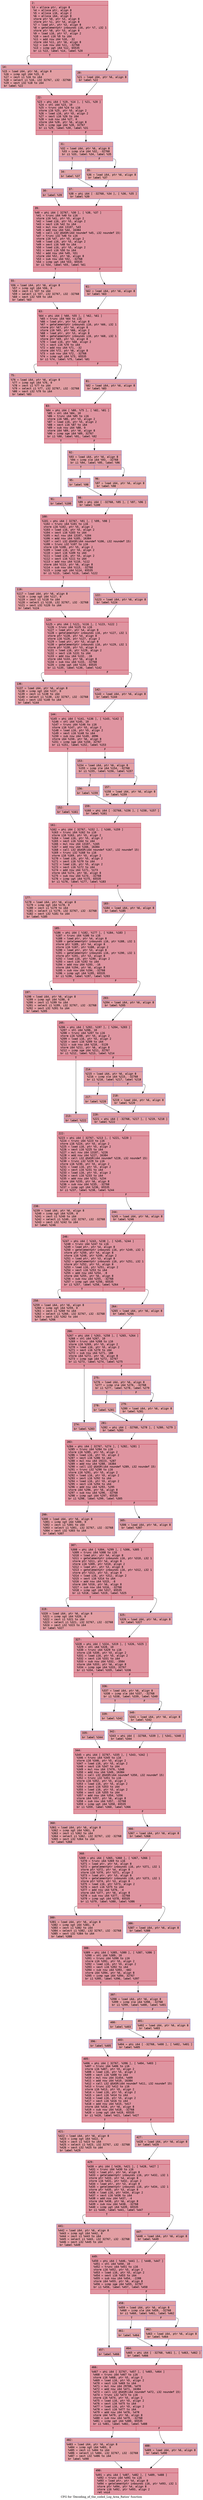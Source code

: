 digraph "CFG for 'Decoding_of_the_coded_Log_Area_Ratios' function" {
	label="CFG for 'Decoding_of_the_coded_Log_Area_Ratios' function";

	Node0x60000398c1e0 [shape=record,color="#b70d28ff", style=filled, fillcolor="#b70d2870" fontname="Courier",label="{2:\l|  %3 = alloca ptr, align 8\l  %4 = alloca ptr, align 8\l  %5 = alloca i16, align 2\l  %6 = alloca i64, align 8\l  store ptr %0, ptr %3, align 8\l  store ptr %1, ptr %4, align 8\l  %7 = load ptr, ptr %3, align 8\l  %8 = getelementptr inbounds i16, ptr %7, i32 1\l  store ptr %8, ptr %3, align 8\l  %9 = load i16, ptr %7, align 2\l  %10 = sext i16 %9 to i64\l  %11 = add nsw i64 %10, -32\l  store i64 %11, ptr %6, align 8\l  %12 = sub nsw i64 %11, -32768\l  %13 = icmp ugt i64 %12, 65535\l  br i1 %13, label %14, label %20\l|{<s0>T|<s1>F}}"];
	Node0x60000398c1e0:s0 -> Node0x60000398c230[tooltip="2 -> 14\nProbability 50.00%" ];
	Node0x60000398c1e0:s1 -> Node0x60000398c280[tooltip="2 -> 20\nProbability 50.00%" ];
	Node0x60000398c230 [shape=record,color="#3d50c3ff", style=filled, fillcolor="#be242e70" fontname="Courier",label="{14:\l|  %15 = load i64, ptr %6, align 8\l  %16 = icmp sgt i64 %15, 0\l  %17 = zext i1 %16 to i64\l  %18 = select i1 %16, i32 32767, i32 -32768\l  %19 = sext i32 %18 to i64\l  br label %22\l}"];
	Node0x60000398c230 -> Node0x60000398c2d0[tooltip="14 -> 22\nProbability 100.00%" ];
	Node0x60000398c280 [shape=record,color="#3d50c3ff", style=filled, fillcolor="#be242e70" fontname="Courier",label="{20:\l|  %21 = load i64, ptr %6, align 8\l  br label %22\l}"];
	Node0x60000398c280 -> Node0x60000398c2d0[tooltip="20 -> 22\nProbability 100.00%" ];
	Node0x60000398c2d0 [shape=record,color="#b70d28ff", style=filled, fillcolor="#b70d2870" fontname="Courier",label="{22:\l|  %23 = phi i64 [ %19, %14 ], [ %21, %20 ]\l  %24 = shl i64 %23, 10\l  %25 = trunc i64 %24 to i16\l  store i16 %25, ptr %5, align 2\l  %26 = load i16, ptr %5, align 2\l  %27 = sext i16 %26 to i64\l  %28 = sub nsw i64 %27, 0\l  store i64 %28, ptr %6, align 8\l  %29 = icmp sge i64 %28, 32767\l  br i1 %29, label %30, label %31\l|{<s0>T|<s1>F}}"];
	Node0x60000398c2d0:s0 -> Node0x60000398c320[tooltip="22 -> 30\nProbability 50.00%" ];
	Node0x60000398c2d0:s1 -> Node0x60000398c370[tooltip="22 -> 31\nProbability 50.00%" ];
	Node0x60000398c320 [shape=record,color="#3d50c3ff", style=filled, fillcolor="#be242e70" fontname="Courier",label="{30:\l|  br label %39\l}"];
	Node0x60000398c320 -> Node0x60000398c4b0[tooltip="30 -> 39\nProbability 100.00%" ];
	Node0x60000398c370 [shape=record,color="#3d50c3ff", style=filled, fillcolor="#be242e70" fontname="Courier",label="{31:\l|  %32 = load i64, ptr %6, align 8\l  %33 = icmp sle i64 %32, -32768\l  br i1 %33, label %34, label %35\l|{<s0>T|<s1>F}}"];
	Node0x60000398c370:s0 -> Node0x60000398c3c0[tooltip="31 -> 34\nProbability 50.00%" ];
	Node0x60000398c370:s1 -> Node0x60000398c410[tooltip="31 -> 35\nProbability 50.00%" ];
	Node0x60000398c3c0 [shape=record,color="#3d50c3ff", style=filled, fillcolor="#c5333470" fontname="Courier",label="{34:\l|  br label %37\l}"];
	Node0x60000398c3c0 -> Node0x60000398c460[tooltip="34 -> 37\nProbability 100.00%" ];
	Node0x60000398c410 [shape=record,color="#3d50c3ff", style=filled, fillcolor="#c5333470" fontname="Courier",label="{35:\l|  %36 = load i64, ptr %6, align 8\l  br label %37\l}"];
	Node0x60000398c410 -> Node0x60000398c460[tooltip="35 -> 37\nProbability 100.00%" ];
	Node0x60000398c460 [shape=record,color="#3d50c3ff", style=filled, fillcolor="#be242e70" fontname="Courier",label="{37:\l|  %38 = phi i64 [ -32768, %34 ], [ %36, %35 ]\l  br label %39\l}"];
	Node0x60000398c460 -> Node0x60000398c4b0[tooltip="37 -> 39\nProbability 100.00%" ];
	Node0x60000398c4b0 [shape=record,color="#b70d28ff", style=filled, fillcolor="#b70d2870" fontname="Courier",label="{39:\l|  %40 = phi i64 [ 32767, %30 ], [ %38, %37 ]\l  %41 = trunc i64 %40 to i16\l  store i16 %41, ptr %5, align 2\l  %42 = load i16, ptr %5, align 2\l  %43 = sext i16 %42 to i64\l  %44 = mul nsw i64 13107, %43\l  %45 = add nsw i64 %44, 16384\l  %46 = call i32 @SASR(i64 noundef %45, i32 noundef 15)\l  %47 = trunc i32 %46 to i16\l  store i16 %47, ptr %5, align 2\l  %48 = load i16, ptr %5, align 2\l  %49 = sext i16 %48 to i64\l  %50 = load i16, ptr %5, align 2\l  %51 = sext i16 %50 to i64\l  %52 = add nsw i64 %49, %51\l  store i64 %52, ptr %6, align 8\l  %53 = sub nsw i64 %52, -32768\l  %54 = icmp ugt i64 %53, 65535\l  br i1 %54, label %55, label %61\l|{<s0>T|<s1>F}}"];
	Node0x60000398c4b0:s0 -> Node0x60000398c500[tooltip="39 -> 55\nProbability 50.00%" ];
	Node0x60000398c4b0:s1 -> Node0x60000398c550[tooltip="39 -> 61\nProbability 50.00%" ];
	Node0x60000398c500 [shape=record,color="#3d50c3ff", style=filled, fillcolor="#be242e70" fontname="Courier",label="{55:\l|  %56 = load i64, ptr %6, align 8\l  %57 = icmp sgt i64 %56, 0\l  %58 = zext i1 %57 to i64\l  %59 = select i1 %57, i32 32767, i32 -32768\l  %60 = sext i32 %59 to i64\l  br label %63\l}"];
	Node0x60000398c500 -> Node0x60000398c5a0[tooltip="55 -> 63\nProbability 100.00%" ];
	Node0x60000398c550 [shape=record,color="#3d50c3ff", style=filled, fillcolor="#be242e70" fontname="Courier",label="{61:\l|  %62 = load i64, ptr %6, align 8\l  br label %63\l}"];
	Node0x60000398c550 -> Node0x60000398c5a0[tooltip="61 -> 63\nProbability 100.00%" ];
	Node0x60000398c5a0 [shape=record,color="#b70d28ff", style=filled, fillcolor="#b70d2870" fontname="Courier",label="{63:\l|  %64 = phi i64 [ %60, %55 ], [ %62, %61 ]\l  %65 = trunc i64 %64 to i16\l  %66 = load ptr, ptr %4, align 8\l  %67 = getelementptr inbounds i16, ptr %66, i32 1\l  store ptr %67, ptr %4, align 8\l  store i16 %65, ptr %66, align 2\l  %68 = load ptr, ptr %3, align 8\l  %69 = getelementptr inbounds i16, ptr %68, i32 1\l  store ptr %69, ptr %3, align 8\l  %70 = load i16, ptr %68, align 2\l  %71 = sext i16 %70 to i64\l  %72 = add nsw i64 %71, -32\l  store i64 %72, ptr %6, align 8\l  %73 = sub nsw i64 %72, -32768\l  %74 = icmp ugt i64 %73, 65535\l  br i1 %74, label %75, label %81\l|{<s0>T|<s1>F}}"];
	Node0x60000398c5a0:s0 -> Node0x60000398c5f0[tooltip="63 -> 75\nProbability 50.00%" ];
	Node0x60000398c5a0:s1 -> Node0x60000398c640[tooltip="63 -> 81\nProbability 50.00%" ];
	Node0x60000398c5f0 [shape=record,color="#3d50c3ff", style=filled, fillcolor="#be242e70" fontname="Courier",label="{75:\l|  %76 = load i64, ptr %6, align 8\l  %77 = icmp sgt i64 %76, 0\l  %78 = zext i1 %77 to i64\l  %79 = select i1 %77, i32 32767, i32 -32768\l  %80 = sext i32 %79 to i64\l  br label %83\l}"];
	Node0x60000398c5f0 -> Node0x60000398c690[tooltip="75 -> 83\nProbability 100.00%" ];
	Node0x60000398c640 [shape=record,color="#3d50c3ff", style=filled, fillcolor="#be242e70" fontname="Courier",label="{81:\l|  %82 = load i64, ptr %6, align 8\l  br label %83\l}"];
	Node0x60000398c640 -> Node0x60000398c690[tooltip="81 -> 83\nProbability 100.00%" ];
	Node0x60000398c690 [shape=record,color="#b70d28ff", style=filled, fillcolor="#b70d2870" fontname="Courier",label="{83:\l|  %84 = phi i64 [ %80, %75 ], [ %82, %81 ]\l  %85 = shl i64 %84, 10\l  %86 = trunc i64 %85 to i16\l  store i16 %86, ptr %5, align 2\l  %87 = load i16, ptr %5, align 2\l  %88 = sext i16 %87 to i64\l  %89 = sub nsw i64 %88, 0\l  store i64 %89, ptr %6, align 8\l  %90 = icmp sge i64 %89, 32767\l  br i1 %90, label %91, label %92\l|{<s0>T|<s1>F}}"];
	Node0x60000398c690:s0 -> Node0x60000398c6e0[tooltip="83 -> 91\nProbability 50.00%" ];
	Node0x60000398c690:s1 -> Node0x60000398c730[tooltip="83 -> 92\nProbability 50.00%" ];
	Node0x60000398c6e0 [shape=record,color="#3d50c3ff", style=filled, fillcolor="#be242e70" fontname="Courier",label="{91:\l|  br label %100\l}"];
	Node0x60000398c6e0 -> Node0x60000398c870[tooltip="91 -> 100\nProbability 100.00%" ];
	Node0x60000398c730 [shape=record,color="#3d50c3ff", style=filled, fillcolor="#be242e70" fontname="Courier",label="{92:\l|  %93 = load i64, ptr %6, align 8\l  %94 = icmp sle i64 %93, -32768\l  br i1 %94, label %95, label %96\l|{<s0>T|<s1>F}}"];
	Node0x60000398c730:s0 -> Node0x60000398c780[tooltip="92 -> 95\nProbability 50.00%" ];
	Node0x60000398c730:s1 -> Node0x60000398c7d0[tooltip="92 -> 96\nProbability 50.00%" ];
	Node0x60000398c780 [shape=record,color="#3d50c3ff", style=filled, fillcolor="#c5333470" fontname="Courier",label="{95:\l|  br label %98\l}"];
	Node0x60000398c780 -> Node0x60000398c820[tooltip="95 -> 98\nProbability 100.00%" ];
	Node0x60000398c7d0 [shape=record,color="#3d50c3ff", style=filled, fillcolor="#c5333470" fontname="Courier",label="{96:\l|  %97 = load i64, ptr %6, align 8\l  br label %98\l}"];
	Node0x60000398c7d0 -> Node0x60000398c820[tooltip="96 -> 98\nProbability 100.00%" ];
	Node0x60000398c820 [shape=record,color="#3d50c3ff", style=filled, fillcolor="#be242e70" fontname="Courier",label="{98:\l|  %99 = phi i64 [ -32768, %95 ], [ %97, %96 ]\l  br label %100\l}"];
	Node0x60000398c820 -> Node0x60000398c870[tooltip="98 -> 100\nProbability 100.00%" ];
	Node0x60000398c870 [shape=record,color="#b70d28ff", style=filled, fillcolor="#b70d2870" fontname="Courier",label="{100:\l|  %101 = phi i64 [ 32767, %91 ], [ %99, %98 ]\l  %102 = trunc i64 %101 to i16\l  store i16 %102, ptr %5, align 2\l  %103 = load i16, ptr %5, align 2\l  %104 = sext i16 %103 to i64\l  %105 = mul nsw i64 13107, %104\l  %106 = add nsw i64 %105, 16384\l  %107 = call i32 @SASR(i64 noundef %106, i32 noundef 15)\l  %108 = trunc i32 %107 to i16\l  store i16 %108, ptr %5, align 2\l  %109 = load i16, ptr %5, align 2\l  %110 = sext i16 %109 to i64\l  %111 = load i16, ptr %5, align 2\l  %112 = sext i16 %111 to i64\l  %113 = add nsw i64 %110, %112\l  store i64 %113, ptr %6, align 8\l  %114 = sub nsw i64 %113, -32768\l  %115 = icmp ugt i64 %114, 65535\l  br i1 %115, label %116, label %122\l|{<s0>T|<s1>F}}"];
	Node0x60000398c870:s0 -> Node0x60000398c8c0[tooltip="100 -> 116\nProbability 50.00%" ];
	Node0x60000398c870:s1 -> Node0x60000398c910[tooltip="100 -> 122\nProbability 50.00%" ];
	Node0x60000398c8c0 [shape=record,color="#3d50c3ff", style=filled, fillcolor="#be242e70" fontname="Courier",label="{116:\l|  %117 = load i64, ptr %6, align 8\l  %118 = icmp sgt i64 %117, 0\l  %119 = zext i1 %118 to i64\l  %120 = select i1 %118, i32 32767, i32 -32768\l  %121 = sext i32 %120 to i64\l  br label %124\l}"];
	Node0x60000398c8c0 -> Node0x60000398c960[tooltip="116 -> 124\nProbability 100.00%" ];
	Node0x60000398c910 [shape=record,color="#3d50c3ff", style=filled, fillcolor="#be242e70" fontname="Courier",label="{122:\l|  %123 = load i64, ptr %6, align 8\l  br label %124\l}"];
	Node0x60000398c910 -> Node0x60000398c960[tooltip="122 -> 124\nProbability 100.00%" ];
	Node0x60000398c960 [shape=record,color="#b70d28ff", style=filled, fillcolor="#b70d2870" fontname="Courier",label="{124:\l|  %125 = phi i64 [ %121, %116 ], [ %123, %122 ]\l  %126 = trunc i64 %125 to i16\l  %127 = load ptr, ptr %4, align 8\l  %128 = getelementptr inbounds i16, ptr %127, i32 1\l  store ptr %128, ptr %4, align 8\l  store i16 %126, ptr %127, align 2\l  %129 = load ptr, ptr %3, align 8\l  %130 = getelementptr inbounds i16, ptr %129, i32 1\l  store ptr %130, ptr %3, align 8\l  %131 = load i16, ptr %129, align 2\l  %132 = sext i16 %131 to i64\l  %133 = add nsw i64 %132, -16\l  store i64 %133, ptr %6, align 8\l  %134 = sub nsw i64 %133, -32768\l  %135 = icmp ugt i64 %134, 65535\l  br i1 %135, label %136, label %142\l|{<s0>T|<s1>F}}"];
	Node0x60000398c960:s0 -> Node0x60000398c9b0[tooltip="124 -> 136\nProbability 50.00%" ];
	Node0x60000398c960:s1 -> Node0x60000398ca00[tooltip="124 -> 142\nProbability 50.00%" ];
	Node0x60000398c9b0 [shape=record,color="#3d50c3ff", style=filled, fillcolor="#be242e70" fontname="Courier",label="{136:\l|  %137 = load i64, ptr %6, align 8\l  %138 = icmp sgt i64 %137, 0\l  %139 = zext i1 %138 to i64\l  %140 = select i1 %138, i32 32767, i32 -32768\l  %141 = sext i32 %140 to i64\l  br label %144\l}"];
	Node0x60000398c9b0 -> Node0x60000398ca50[tooltip="136 -> 144\nProbability 100.00%" ];
	Node0x60000398ca00 [shape=record,color="#3d50c3ff", style=filled, fillcolor="#be242e70" fontname="Courier",label="{142:\l|  %143 = load i64, ptr %6, align 8\l  br label %144\l}"];
	Node0x60000398ca00 -> Node0x60000398ca50[tooltip="142 -> 144\nProbability 100.00%" ];
	Node0x60000398ca50 [shape=record,color="#b70d28ff", style=filled, fillcolor="#b70d2870" fontname="Courier",label="{144:\l|  %145 = phi i64 [ %141, %136 ], [ %143, %142 ]\l  %146 = shl i64 %145, 10\l  %147 = trunc i64 %146 to i16\l  store i16 %147, ptr %5, align 2\l  %148 = load i16, ptr %5, align 2\l  %149 = sext i16 %148 to i64\l  %150 = sub nsw i64 %149, 4096\l  store i64 %150, ptr %6, align 8\l  %151 = icmp sge i64 %150, 32767\l  br i1 %151, label %152, label %153\l|{<s0>T|<s1>F}}"];
	Node0x60000398ca50:s0 -> Node0x60000398caa0[tooltip="144 -> 152\nProbability 50.00%" ];
	Node0x60000398ca50:s1 -> Node0x60000398caf0[tooltip="144 -> 153\nProbability 50.00%" ];
	Node0x60000398caa0 [shape=record,color="#3d50c3ff", style=filled, fillcolor="#be242e70" fontname="Courier",label="{152:\l|  br label %161\l}"];
	Node0x60000398caa0 -> Node0x60000398cc30[tooltip="152 -> 161\nProbability 100.00%" ];
	Node0x60000398caf0 [shape=record,color="#3d50c3ff", style=filled, fillcolor="#be242e70" fontname="Courier",label="{153:\l|  %154 = load i64, ptr %6, align 8\l  %155 = icmp sle i64 %154, -32768\l  br i1 %155, label %156, label %157\l|{<s0>T|<s1>F}}"];
	Node0x60000398caf0:s0 -> Node0x60000398cb40[tooltip="153 -> 156\nProbability 50.00%" ];
	Node0x60000398caf0:s1 -> Node0x60000398cb90[tooltip="153 -> 157\nProbability 50.00%" ];
	Node0x60000398cb40 [shape=record,color="#3d50c3ff", style=filled, fillcolor="#c5333470" fontname="Courier",label="{156:\l|  br label %159\l}"];
	Node0x60000398cb40 -> Node0x60000398cbe0[tooltip="156 -> 159\nProbability 100.00%" ];
	Node0x60000398cb90 [shape=record,color="#3d50c3ff", style=filled, fillcolor="#c5333470" fontname="Courier",label="{157:\l|  %158 = load i64, ptr %6, align 8\l  br label %159\l}"];
	Node0x60000398cb90 -> Node0x60000398cbe0[tooltip="157 -> 159\nProbability 100.00%" ];
	Node0x60000398cbe0 [shape=record,color="#3d50c3ff", style=filled, fillcolor="#be242e70" fontname="Courier",label="{159:\l|  %160 = phi i64 [ -32768, %156 ], [ %158, %157 ]\l  br label %161\l}"];
	Node0x60000398cbe0 -> Node0x60000398cc30[tooltip="159 -> 161\nProbability 100.00%" ];
	Node0x60000398cc30 [shape=record,color="#b70d28ff", style=filled, fillcolor="#b70d2870" fontname="Courier",label="{161:\l|  %162 = phi i64 [ 32767, %152 ], [ %160, %159 ]\l  %163 = trunc i64 %162 to i16\l  store i16 %163, ptr %5, align 2\l  %164 = load i16, ptr %5, align 2\l  %165 = sext i16 %164 to i64\l  %166 = mul nsw i64 13107, %165\l  %167 = add nsw i64 %166, 16384\l  %168 = call i32 @SASR(i64 noundef %167, i32 noundef 15)\l  %169 = trunc i32 %168 to i16\l  store i16 %169, ptr %5, align 2\l  %170 = load i16, ptr %5, align 2\l  %171 = sext i16 %170 to i64\l  %172 = load i16, ptr %5, align 2\l  %173 = sext i16 %172 to i64\l  %174 = add nsw i64 %171, %173\l  store i64 %174, ptr %6, align 8\l  %175 = sub nsw i64 %174, -32768\l  %176 = icmp ugt i64 %175, 65535\l  br i1 %176, label %177, label %183\l|{<s0>T|<s1>F}}"];
	Node0x60000398cc30:s0 -> Node0x60000398cc80[tooltip="161 -> 177\nProbability 50.00%" ];
	Node0x60000398cc30:s1 -> Node0x60000398ccd0[tooltip="161 -> 183\nProbability 50.00%" ];
	Node0x60000398cc80 [shape=record,color="#3d50c3ff", style=filled, fillcolor="#be242e70" fontname="Courier",label="{177:\l|  %178 = load i64, ptr %6, align 8\l  %179 = icmp sgt i64 %178, 0\l  %180 = zext i1 %179 to i64\l  %181 = select i1 %179, i32 32767, i32 -32768\l  %182 = sext i32 %181 to i64\l  br label %185\l}"];
	Node0x60000398cc80 -> Node0x60000398cd20[tooltip="177 -> 185\nProbability 100.00%" ];
	Node0x60000398ccd0 [shape=record,color="#3d50c3ff", style=filled, fillcolor="#be242e70" fontname="Courier",label="{183:\l|  %184 = load i64, ptr %6, align 8\l  br label %185\l}"];
	Node0x60000398ccd0 -> Node0x60000398cd20[tooltip="183 -> 185\nProbability 100.00%" ];
	Node0x60000398cd20 [shape=record,color="#b70d28ff", style=filled, fillcolor="#b70d2870" fontname="Courier",label="{185:\l|  %186 = phi i64 [ %182, %177 ], [ %184, %183 ]\l  %187 = trunc i64 %186 to i16\l  %188 = load ptr, ptr %4, align 8\l  %189 = getelementptr inbounds i16, ptr %188, i32 1\l  store ptr %189, ptr %4, align 8\l  store i16 %187, ptr %188, align 2\l  %190 = load ptr, ptr %3, align 8\l  %191 = getelementptr inbounds i16, ptr %190, i32 1\l  store ptr %191, ptr %3, align 8\l  %192 = load i16, ptr %190, align 2\l  %193 = sext i16 %192 to i64\l  %194 = add nsw i64 %193, -16\l  store i64 %194, ptr %6, align 8\l  %195 = sub nsw i64 %194, -32768\l  %196 = icmp ugt i64 %195, 65535\l  br i1 %196, label %197, label %203\l|{<s0>T|<s1>F}}"];
	Node0x60000398cd20:s0 -> Node0x60000398cd70[tooltip="185 -> 197\nProbability 50.00%" ];
	Node0x60000398cd20:s1 -> Node0x60000398cdc0[tooltip="185 -> 203\nProbability 50.00%" ];
	Node0x60000398cd70 [shape=record,color="#3d50c3ff", style=filled, fillcolor="#be242e70" fontname="Courier",label="{197:\l|  %198 = load i64, ptr %6, align 8\l  %199 = icmp sgt i64 %198, 0\l  %200 = zext i1 %199 to i64\l  %201 = select i1 %199, i32 32767, i32 -32768\l  %202 = sext i32 %201 to i64\l  br label %205\l}"];
	Node0x60000398cd70 -> Node0x60000398ce10[tooltip="197 -> 205\nProbability 100.00%" ];
	Node0x60000398cdc0 [shape=record,color="#3d50c3ff", style=filled, fillcolor="#be242e70" fontname="Courier",label="{203:\l|  %204 = load i64, ptr %6, align 8\l  br label %205\l}"];
	Node0x60000398cdc0 -> Node0x60000398ce10[tooltip="203 -> 205\nProbability 100.00%" ];
	Node0x60000398ce10 [shape=record,color="#b70d28ff", style=filled, fillcolor="#b70d2870" fontname="Courier",label="{205:\l|  %206 = phi i64 [ %202, %197 ], [ %204, %203 ]\l  %207 = shl i64 %206, 10\l  %208 = trunc i64 %207 to i16\l  store i16 %208, ptr %5, align 2\l  %209 = load i16, ptr %5, align 2\l  %210 = sext i16 %209 to i64\l  %211 = sub nsw i64 %210, -5120\l  store i64 %211, ptr %6, align 8\l  %212 = icmp sge i64 %211, 32767\l  br i1 %212, label %213, label %214\l|{<s0>T|<s1>F}}"];
	Node0x60000398ce10:s0 -> Node0x60000398ce60[tooltip="205 -> 213\nProbability 50.00%" ];
	Node0x60000398ce10:s1 -> Node0x60000398ceb0[tooltip="205 -> 214\nProbability 50.00%" ];
	Node0x60000398ce60 [shape=record,color="#3d50c3ff", style=filled, fillcolor="#be242e70" fontname="Courier",label="{213:\l|  br label %222\l}"];
	Node0x60000398ce60 -> Node0x60000398cff0[tooltip="213 -> 222\nProbability 100.00%" ];
	Node0x60000398ceb0 [shape=record,color="#3d50c3ff", style=filled, fillcolor="#be242e70" fontname="Courier",label="{214:\l|  %215 = load i64, ptr %6, align 8\l  %216 = icmp sle i64 %215, -32768\l  br i1 %216, label %217, label %218\l|{<s0>T|<s1>F}}"];
	Node0x60000398ceb0:s0 -> Node0x60000398cf00[tooltip="214 -> 217\nProbability 50.00%" ];
	Node0x60000398ceb0:s1 -> Node0x60000398cf50[tooltip="214 -> 218\nProbability 50.00%" ];
	Node0x60000398cf00 [shape=record,color="#3d50c3ff", style=filled, fillcolor="#c5333470" fontname="Courier",label="{217:\l|  br label %220\l}"];
	Node0x60000398cf00 -> Node0x60000398cfa0[tooltip="217 -> 220\nProbability 100.00%" ];
	Node0x60000398cf50 [shape=record,color="#3d50c3ff", style=filled, fillcolor="#c5333470" fontname="Courier",label="{218:\l|  %219 = load i64, ptr %6, align 8\l  br label %220\l}"];
	Node0x60000398cf50 -> Node0x60000398cfa0[tooltip="218 -> 220\nProbability 100.00%" ];
	Node0x60000398cfa0 [shape=record,color="#3d50c3ff", style=filled, fillcolor="#be242e70" fontname="Courier",label="{220:\l|  %221 = phi i64 [ -32768, %217 ], [ %219, %218 ]\l  br label %222\l}"];
	Node0x60000398cfa0 -> Node0x60000398cff0[tooltip="220 -> 222\nProbability 100.00%" ];
	Node0x60000398cff0 [shape=record,color="#b70d28ff", style=filled, fillcolor="#b70d2870" fontname="Courier",label="{222:\l|  %223 = phi i64 [ 32767, %213 ], [ %221, %220 ]\l  %224 = trunc i64 %223 to i16\l  store i16 %224, ptr %5, align 2\l  %225 = load i16, ptr %5, align 2\l  %226 = sext i16 %225 to i64\l  %227 = mul nsw i64 13107, %226\l  %228 = add nsw i64 %227, 16384\l  %229 = call i32 @SASR(i64 noundef %228, i32 noundef 15)\l  %230 = trunc i32 %229 to i16\l  store i16 %230, ptr %5, align 2\l  %231 = load i16, ptr %5, align 2\l  %232 = sext i16 %231 to i64\l  %233 = load i16, ptr %5, align 2\l  %234 = sext i16 %233 to i64\l  %235 = add nsw i64 %232, %234\l  store i64 %235, ptr %6, align 8\l  %236 = sub nsw i64 %235, -32768\l  %237 = icmp ugt i64 %236, 65535\l  br i1 %237, label %238, label %244\l|{<s0>T|<s1>F}}"];
	Node0x60000398cff0:s0 -> Node0x60000398d040[tooltip="222 -> 238\nProbability 50.00%" ];
	Node0x60000398cff0:s1 -> Node0x60000398d090[tooltip="222 -> 244\nProbability 50.00%" ];
	Node0x60000398d040 [shape=record,color="#3d50c3ff", style=filled, fillcolor="#be242e70" fontname="Courier",label="{238:\l|  %239 = load i64, ptr %6, align 8\l  %240 = icmp sgt i64 %239, 0\l  %241 = zext i1 %240 to i64\l  %242 = select i1 %240, i32 32767, i32 -32768\l  %243 = sext i32 %242 to i64\l  br label %246\l}"];
	Node0x60000398d040 -> Node0x60000398d0e0[tooltip="238 -> 246\nProbability 100.00%" ];
	Node0x60000398d090 [shape=record,color="#3d50c3ff", style=filled, fillcolor="#be242e70" fontname="Courier",label="{244:\l|  %245 = load i64, ptr %6, align 8\l  br label %246\l}"];
	Node0x60000398d090 -> Node0x60000398d0e0[tooltip="244 -> 246\nProbability 100.00%" ];
	Node0x60000398d0e0 [shape=record,color="#b70d28ff", style=filled, fillcolor="#b70d2870" fontname="Courier",label="{246:\l|  %247 = phi i64 [ %243, %238 ], [ %245, %244 ]\l  %248 = trunc i64 %247 to i16\l  %249 = load ptr, ptr %4, align 8\l  %250 = getelementptr inbounds i16, ptr %249, i32 1\l  store ptr %250, ptr %4, align 8\l  store i16 %248, ptr %249, align 2\l  %251 = load ptr, ptr %3, align 8\l  %252 = getelementptr inbounds i16, ptr %251, i32 1\l  store ptr %252, ptr %3, align 8\l  %253 = load i16, ptr %251, align 2\l  %254 = sext i16 %253 to i64\l  %255 = add nsw i64 %254, -8\l  store i64 %255, ptr %6, align 8\l  %256 = sub nsw i64 %255, -32768\l  %257 = icmp ugt i64 %256, 65535\l  br i1 %257, label %258, label %264\l|{<s0>T|<s1>F}}"];
	Node0x60000398d0e0:s0 -> Node0x60000398d130[tooltip="246 -> 258\nProbability 50.00%" ];
	Node0x60000398d0e0:s1 -> Node0x60000398d180[tooltip="246 -> 264\nProbability 50.00%" ];
	Node0x60000398d130 [shape=record,color="#3d50c3ff", style=filled, fillcolor="#be242e70" fontname="Courier",label="{258:\l|  %259 = load i64, ptr %6, align 8\l  %260 = icmp sgt i64 %259, 0\l  %261 = zext i1 %260 to i64\l  %262 = select i1 %260, i32 32767, i32 -32768\l  %263 = sext i32 %262 to i64\l  br label %266\l}"];
	Node0x60000398d130 -> Node0x60000398d1d0[tooltip="258 -> 266\nProbability 100.00%" ];
	Node0x60000398d180 [shape=record,color="#3d50c3ff", style=filled, fillcolor="#be242e70" fontname="Courier",label="{264:\l|  %265 = load i64, ptr %6, align 8\l  br label %266\l}"];
	Node0x60000398d180 -> Node0x60000398d1d0[tooltip="264 -> 266\nProbability 100.00%" ];
	Node0x60000398d1d0 [shape=record,color="#b70d28ff", style=filled, fillcolor="#b70d2870" fontname="Courier",label="{266:\l|  %267 = phi i64 [ %263, %258 ], [ %265, %264 ]\l  %268 = shl i64 %267, 10\l  %269 = trunc i64 %268 to i16\l  store i16 %269, ptr %5, align 2\l  %270 = load i16, ptr %5, align 2\l  %271 = sext i16 %270 to i64\l  %272 = sub nsw i64 %271, 188\l  store i64 %272, ptr %6, align 8\l  %273 = icmp sge i64 %272, 32767\l  br i1 %273, label %274, label %275\l|{<s0>T|<s1>F}}"];
	Node0x60000398d1d0:s0 -> Node0x60000398d220[tooltip="266 -> 274\nProbability 50.00%" ];
	Node0x60000398d1d0:s1 -> Node0x60000398d270[tooltip="266 -> 275\nProbability 50.00%" ];
	Node0x60000398d220 [shape=record,color="#3d50c3ff", style=filled, fillcolor="#be242e70" fontname="Courier",label="{274:\l|  br label %283\l}"];
	Node0x60000398d220 -> Node0x60000398d3b0[tooltip="274 -> 283\nProbability 100.00%" ];
	Node0x60000398d270 [shape=record,color="#3d50c3ff", style=filled, fillcolor="#be242e70" fontname="Courier",label="{275:\l|  %276 = load i64, ptr %6, align 8\l  %277 = icmp sle i64 %276, -32768\l  br i1 %277, label %278, label %279\l|{<s0>T|<s1>F}}"];
	Node0x60000398d270:s0 -> Node0x60000398d2c0[tooltip="275 -> 278\nProbability 50.00%" ];
	Node0x60000398d270:s1 -> Node0x60000398d310[tooltip="275 -> 279\nProbability 50.00%" ];
	Node0x60000398d2c0 [shape=record,color="#3d50c3ff", style=filled, fillcolor="#c5333470" fontname="Courier",label="{278:\l|  br label %281\l}"];
	Node0x60000398d2c0 -> Node0x60000398d360[tooltip="278 -> 281\nProbability 100.00%" ];
	Node0x60000398d310 [shape=record,color="#3d50c3ff", style=filled, fillcolor="#c5333470" fontname="Courier",label="{279:\l|  %280 = load i64, ptr %6, align 8\l  br label %281\l}"];
	Node0x60000398d310 -> Node0x60000398d360[tooltip="279 -> 281\nProbability 100.00%" ];
	Node0x60000398d360 [shape=record,color="#3d50c3ff", style=filled, fillcolor="#be242e70" fontname="Courier",label="{281:\l|  %282 = phi i64 [ -32768, %278 ], [ %280, %279 ]\l  br label %283\l}"];
	Node0x60000398d360 -> Node0x60000398d3b0[tooltip="281 -> 283\nProbability 100.00%" ];
	Node0x60000398d3b0 [shape=record,color="#b70d28ff", style=filled, fillcolor="#b70d2870" fontname="Courier",label="{283:\l|  %284 = phi i64 [ 32767, %274 ], [ %282, %281 ]\l  %285 = trunc i64 %284 to i16\l  store i16 %285, ptr %5, align 2\l  %286 = load i16, ptr %5, align 2\l  %287 = sext i16 %286 to i64\l  %288 = mul nsw i64 19223, %287\l  %289 = add nsw i64 %288, 16384\l  %290 = call i32 @SASR(i64 noundef %289, i32 noundef 15)\l  %291 = trunc i32 %290 to i16\l  store i16 %291, ptr %5, align 2\l  %292 = load i16, ptr %5, align 2\l  %293 = sext i16 %292 to i64\l  %294 = load i16, ptr %5, align 2\l  %295 = sext i16 %294 to i64\l  %296 = add nsw i64 %293, %295\l  store i64 %296, ptr %6, align 8\l  %297 = sub nsw i64 %296, -32768\l  %298 = icmp ugt i64 %297, 65535\l  br i1 %298, label %299, label %305\l|{<s0>T|<s1>F}}"];
	Node0x60000398d3b0:s0 -> Node0x60000398d400[tooltip="283 -> 299\nProbability 50.00%" ];
	Node0x60000398d3b0:s1 -> Node0x60000398d450[tooltip="283 -> 305\nProbability 50.00%" ];
	Node0x60000398d400 [shape=record,color="#3d50c3ff", style=filled, fillcolor="#be242e70" fontname="Courier",label="{299:\l|  %300 = load i64, ptr %6, align 8\l  %301 = icmp sgt i64 %300, 0\l  %302 = zext i1 %301 to i64\l  %303 = select i1 %301, i32 32767, i32 -32768\l  %304 = sext i32 %303 to i64\l  br label %307\l}"];
	Node0x60000398d400 -> Node0x60000398d4a0[tooltip="299 -> 307\nProbability 100.00%" ];
	Node0x60000398d450 [shape=record,color="#3d50c3ff", style=filled, fillcolor="#be242e70" fontname="Courier",label="{305:\l|  %306 = load i64, ptr %6, align 8\l  br label %307\l}"];
	Node0x60000398d450 -> Node0x60000398d4a0[tooltip="305 -> 307\nProbability 100.00%" ];
	Node0x60000398d4a0 [shape=record,color="#b70d28ff", style=filled, fillcolor="#b70d2870" fontname="Courier",label="{307:\l|  %308 = phi i64 [ %304, %299 ], [ %306, %305 ]\l  %309 = trunc i64 %308 to i16\l  %310 = load ptr, ptr %4, align 8\l  %311 = getelementptr inbounds i16, ptr %310, i32 1\l  store ptr %311, ptr %4, align 8\l  store i16 %309, ptr %310, align 2\l  %312 = load ptr, ptr %3, align 8\l  %313 = getelementptr inbounds i16, ptr %312, i32 1\l  store ptr %313, ptr %3, align 8\l  %314 = load i16, ptr %312, align 2\l  %315 = sext i16 %314 to i64\l  %316 = add nsw i64 %315, -8\l  store i64 %316, ptr %6, align 8\l  %317 = sub nsw i64 %316, -32768\l  %318 = icmp ugt i64 %317, 65535\l  br i1 %318, label %319, label %325\l|{<s0>T|<s1>F}}"];
	Node0x60000398d4a0:s0 -> Node0x60000398d4f0[tooltip="307 -> 319\nProbability 50.00%" ];
	Node0x60000398d4a0:s1 -> Node0x60000398d540[tooltip="307 -> 325\nProbability 50.00%" ];
	Node0x60000398d4f0 [shape=record,color="#3d50c3ff", style=filled, fillcolor="#be242e70" fontname="Courier",label="{319:\l|  %320 = load i64, ptr %6, align 8\l  %321 = icmp sgt i64 %320, 0\l  %322 = zext i1 %321 to i64\l  %323 = select i1 %321, i32 32767, i32 -32768\l  %324 = sext i32 %323 to i64\l  br label %327\l}"];
	Node0x60000398d4f0 -> Node0x60000398d590[tooltip="319 -> 327\nProbability 100.00%" ];
	Node0x60000398d540 [shape=record,color="#3d50c3ff", style=filled, fillcolor="#be242e70" fontname="Courier",label="{325:\l|  %326 = load i64, ptr %6, align 8\l  br label %327\l}"];
	Node0x60000398d540 -> Node0x60000398d590[tooltip="325 -> 327\nProbability 100.00%" ];
	Node0x60000398d590 [shape=record,color="#b70d28ff", style=filled, fillcolor="#b70d2870" fontname="Courier",label="{327:\l|  %328 = phi i64 [ %324, %319 ], [ %326, %325 ]\l  %329 = shl i64 %328, 10\l  %330 = trunc i64 %329 to i16\l  store i16 %330, ptr %5, align 2\l  %331 = load i16, ptr %5, align 2\l  %332 = sext i16 %331 to i64\l  %333 = sub nsw i64 %332, -3584\l  store i64 %333, ptr %6, align 8\l  %334 = icmp sge i64 %333, 32767\l  br i1 %334, label %335, label %336\l|{<s0>T|<s1>F}}"];
	Node0x60000398d590:s0 -> Node0x60000398d5e0[tooltip="327 -> 335\nProbability 50.00%" ];
	Node0x60000398d590:s1 -> Node0x60000398d630[tooltip="327 -> 336\nProbability 50.00%" ];
	Node0x60000398d5e0 [shape=record,color="#3d50c3ff", style=filled, fillcolor="#be242e70" fontname="Courier",label="{335:\l|  br label %344\l}"];
	Node0x60000398d5e0 -> Node0x60000398d770[tooltip="335 -> 344\nProbability 100.00%" ];
	Node0x60000398d630 [shape=record,color="#3d50c3ff", style=filled, fillcolor="#be242e70" fontname="Courier",label="{336:\l|  %337 = load i64, ptr %6, align 8\l  %338 = icmp sle i64 %337, -32768\l  br i1 %338, label %339, label %340\l|{<s0>T|<s1>F}}"];
	Node0x60000398d630:s0 -> Node0x60000398d680[tooltip="336 -> 339\nProbability 50.00%" ];
	Node0x60000398d630:s1 -> Node0x60000398d6d0[tooltip="336 -> 340\nProbability 50.00%" ];
	Node0x60000398d680 [shape=record,color="#3d50c3ff", style=filled, fillcolor="#c5333470" fontname="Courier",label="{339:\l|  br label %342\l}"];
	Node0x60000398d680 -> Node0x60000398d720[tooltip="339 -> 342\nProbability 100.00%" ];
	Node0x60000398d6d0 [shape=record,color="#3d50c3ff", style=filled, fillcolor="#c5333470" fontname="Courier",label="{340:\l|  %341 = load i64, ptr %6, align 8\l  br label %342\l}"];
	Node0x60000398d6d0 -> Node0x60000398d720[tooltip="340 -> 342\nProbability 100.00%" ];
	Node0x60000398d720 [shape=record,color="#3d50c3ff", style=filled, fillcolor="#be242e70" fontname="Courier",label="{342:\l|  %343 = phi i64 [ -32768, %339 ], [ %341, %340 ]\l  br label %344\l}"];
	Node0x60000398d720 -> Node0x60000398d770[tooltip="342 -> 344\nProbability 100.00%" ];
	Node0x60000398d770 [shape=record,color="#b70d28ff", style=filled, fillcolor="#b70d2870" fontname="Courier",label="{344:\l|  %345 = phi i64 [ 32767, %335 ], [ %343, %342 ]\l  %346 = trunc i64 %345 to i16\l  store i16 %346, ptr %5, align 2\l  %347 = load i16, ptr %5, align 2\l  %348 = sext i16 %347 to i64\l  %349 = mul nsw i64 17476, %348\l  %350 = add nsw i64 %349, 16384\l  %351 = call i32 @SASR(i64 noundef %350, i32 noundef 15)\l  %352 = trunc i32 %351 to i16\l  store i16 %352, ptr %5, align 2\l  %353 = load i16, ptr %5, align 2\l  %354 = sext i16 %353 to i64\l  %355 = load i16, ptr %5, align 2\l  %356 = sext i16 %355 to i64\l  %357 = add nsw i64 %354, %356\l  store i64 %357, ptr %6, align 8\l  %358 = sub nsw i64 %357, -32768\l  %359 = icmp ugt i64 %358, 65535\l  br i1 %359, label %360, label %366\l|{<s0>T|<s1>F}}"];
	Node0x60000398d770:s0 -> Node0x60000398d7c0[tooltip="344 -> 360\nProbability 50.00%" ];
	Node0x60000398d770:s1 -> Node0x60000398d810[tooltip="344 -> 366\nProbability 50.00%" ];
	Node0x60000398d7c0 [shape=record,color="#3d50c3ff", style=filled, fillcolor="#be242e70" fontname="Courier",label="{360:\l|  %361 = load i64, ptr %6, align 8\l  %362 = icmp sgt i64 %361, 0\l  %363 = zext i1 %362 to i64\l  %364 = select i1 %362, i32 32767, i32 -32768\l  %365 = sext i32 %364 to i64\l  br label %368\l}"];
	Node0x60000398d7c0 -> Node0x60000398d860[tooltip="360 -> 368\nProbability 100.00%" ];
	Node0x60000398d810 [shape=record,color="#3d50c3ff", style=filled, fillcolor="#be242e70" fontname="Courier",label="{366:\l|  %367 = load i64, ptr %6, align 8\l  br label %368\l}"];
	Node0x60000398d810 -> Node0x60000398d860[tooltip="366 -> 368\nProbability 100.00%" ];
	Node0x60000398d860 [shape=record,color="#b70d28ff", style=filled, fillcolor="#b70d2870" fontname="Courier",label="{368:\l|  %369 = phi i64 [ %365, %360 ], [ %367, %366 ]\l  %370 = trunc i64 %369 to i16\l  %371 = load ptr, ptr %4, align 8\l  %372 = getelementptr inbounds i16, ptr %371, i32 1\l  store ptr %372, ptr %4, align 8\l  store i16 %370, ptr %371, align 2\l  %373 = load ptr, ptr %3, align 8\l  %374 = getelementptr inbounds i16, ptr %373, i32 1\l  store ptr %374, ptr %3, align 8\l  %375 = load i16, ptr %373, align 2\l  %376 = sext i16 %375 to i64\l  %377 = add nsw i64 %376, -4\l  store i64 %377, ptr %6, align 8\l  %378 = sub nsw i64 %377, -32768\l  %379 = icmp ugt i64 %378, 65535\l  br i1 %379, label %380, label %386\l|{<s0>T|<s1>F}}"];
	Node0x60000398d860:s0 -> Node0x60000398d8b0[tooltip="368 -> 380\nProbability 50.00%" ];
	Node0x60000398d860:s1 -> Node0x60000398d900[tooltip="368 -> 386\nProbability 50.00%" ];
	Node0x60000398d8b0 [shape=record,color="#3d50c3ff", style=filled, fillcolor="#be242e70" fontname="Courier",label="{380:\l|  %381 = load i64, ptr %6, align 8\l  %382 = icmp sgt i64 %381, 0\l  %383 = zext i1 %382 to i64\l  %384 = select i1 %382, i32 32767, i32 -32768\l  %385 = sext i32 %384 to i64\l  br label %388\l}"];
	Node0x60000398d8b0 -> Node0x60000398d950[tooltip="380 -> 388\nProbability 100.00%" ];
	Node0x60000398d900 [shape=record,color="#3d50c3ff", style=filled, fillcolor="#be242e70" fontname="Courier",label="{386:\l|  %387 = load i64, ptr %6, align 8\l  br label %388\l}"];
	Node0x60000398d900 -> Node0x60000398d950[tooltip="386 -> 388\nProbability 100.00%" ];
	Node0x60000398d950 [shape=record,color="#b70d28ff", style=filled, fillcolor="#b70d2870" fontname="Courier",label="{388:\l|  %389 = phi i64 [ %385, %380 ], [ %387, %386 ]\l  %390 = shl i64 %389, 10\l  %391 = trunc i64 %390 to i16\l  store i16 %391, ptr %5, align 2\l  %392 = load i16, ptr %5, align 2\l  %393 = sext i16 %392 to i64\l  %394 = sub nsw i64 %393, -682\l  store i64 %394, ptr %6, align 8\l  %395 = icmp sge i64 %394, 32767\l  br i1 %395, label %396, label %397\l|{<s0>T|<s1>F}}"];
	Node0x60000398d950:s0 -> Node0x60000398d9a0[tooltip="388 -> 396\nProbability 50.00%" ];
	Node0x60000398d950:s1 -> Node0x60000398d9f0[tooltip="388 -> 397\nProbability 50.00%" ];
	Node0x60000398d9a0 [shape=record,color="#3d50c3ff", style=filled, fillcolor="#be242e70" fontname="Courier",label="{396:\l|  br label %405\l}"];
	Node0x60000398d9a0 -> Node0x60000398db30[tooltip="396 -> 405\nProbability 100.00%" ];
	Node0x60000398d9f0 [shape=record,color="#3d50c3ff", style=filled, fillcolor="#be242e70" fontname="Courier",label="{397:\l|  %398 = load i64, ptr %6, align 8\l  %399 = icmp sle i64 %398, -32768\l  br i1 %399, label %400, label %401\l|{<s0>T|<s1>F}}"];
	Node0x60000398d9f0:s0 -> Node0x60000398da40[tooltip="397 -> 400\nProbability 50.00%" ];
	Node0x60000398d9f0:s1 -> Node0x60000398da90[tooltip="397 -> 401\nProbability 50.00%" ];
	Node0x60000398da40 [shape=record,color="#3d50c3ff", style=filled, fillcolor="#c5333470" fontname="Courier",label="{400:\l|  br label %403\l}"];
	Node0x60000398da40 -> Node0x60000398dae0[tooltip="400 -> 403\nProbability 100.00%" ];
	Node0x60000398da90 [shape=record,color="#3d50c3ff", style=filled, fillcolor="#c5333470" fontname="Courier",label="{401:\l|  %402 = load i64, ptr %6, align 8\l  br label %403\l}"];
	Node0x60000398da90 -> Node0x60000398dae0[tooltip="401 -> 403\nProbability 100.00%" ];
	Node0x60000398dae0 [shape=record,color="#3d50c3ff", style=filled, fillcolor="#be242e70" fontname="Courier",label="{403:\l|  %404 = phi i64 [ -32768, %400 ], [ %402, %401 ]\l  br label %405\l}"];
	Node0x60000398dae0 -> Node0x60000398db30[tooltip="403 -> 405\nProbability 100.00%" ];
	Node0x60000398db30 [shape=record,color="#b70d28ff", style=filled, fillcolor="#b70d2870" fontname="Courier",label="{405:\l|  %406 = phi i64 [ 32767, %396 ], [ %404, %403 ]\l  %407 = trunc i64 %406 to i16\l  store i16 %407, ptr %5, align 2\l  %408 = load i16, ptr %5, align 2\l  %409 = sext i16 %408 to i64\l  %410 = mul nsw i64 31454, %409\l  %411 = add nsw i64 %410, 16384\l  %412 = call i32 @SASR(i64 noundef %411, i32 noundef 15)\l  %413 = trunc i32 %412 to i16\l  store i16 %413, ptr %5, align 2\l  %414 = load i16, ptr %5, align 2\l  %415 = sext i16 %414 to i64\l  %416 = load i16, ptr %5, align 2\l  %417 = sext i16 %416 to i64\l  %418 = add nsw i64 %415, %417\l  store i64 %418, ptr %6, align 8\l  %419 = sub nsw i64 %418, -32768\l  %420 = icmp ugt i64 %419, 65535\l  br i1 %420, label %421, label %427\l|{<s0>T|<s1>F}}"];
	Node0x60000398db30:s0 -> Node0x60000398db80[tooltip="405 -> 421\nProbability 50.00%" ];
	Node0x60000398db30:s1 -> Node0x60000398dbd0[tooltip="405 -> 427\nProbability 50.00%" ];
	Node0x60000398db80 [shape=record,color="#3d50c3ff", style=filled, fillcolor="#be242e70" fontname="Courier",label="{421:\l|  %422 = load i64, ptr %6, align 8\l  %423 = icmp sgt i64 %422, 0\l  %424 = zext i1 %423 to i64\l  %425 = select i1 %423, i32 32767, i32 -32768\l  %426 = sext i32 %425 to i64\l  br label %429\l}"];
	Node0x60000398db80 -> Node0x60000398dc20[tooltip="421 -> 429\nProbability 100.00%" ];
	Node0x60000398dbd0 [shape=record,color="#3d50c3ff", style=filled, fillcolor="#be242e70" fontname="Courier",label="{427:\l|  %428 = load i64, ptr %6, align 8\l  br label %429\l}"];
	Node0x60000398dbd0 -> Node0x60000398dc20[tooltip="427 -> 429\nProbability 100.00%" ];
	Node0x60000398dc20 [shape=record,color="#b70d28ff", style=filled, fillcolor="#b70d2870" fontname="Courier",label="{429:\l|  %430 = phi i64 [ %426, %421 ], [ %428, %427 ]\l  %431 = trunc i64 %430 to i16\l  %432 = load ptr, ptr %4, align 8\l  %433 = getelementptr inbounds i16, ptr %432, i32 1\l  store ptr %433, ptr %4, align 8\l  store i16 %431, ptr %432, align 2\l  %434 = load ptr, ptr %3, align 8\l  %435 = getelementptr inbounds i16, ptr %434, i32 1\l  store ptr %435, ptr %3, align 8\l  %436 = load i16, ptr %434, align 2\l  %437 = sext i16 %436 to i64\l  %438 = add nsw i64 %437, -4\l  store i64 %438, ptr %6, align 8\l  %439 = sub nsw i64 %438, -32768\l  %440 = icmp ugt i64 %439, 65535\l  br i1 %440, label %441, label %447\l|{<s0>T|<s1>F}}"];
	Node0x60000398dc20:s0 -> Node0x60000398dc70[tooltip="429 -> 441\nProbability 50.00%" ];
	Node0x60000398dc20:s1 -> Node0x60000398dcc0[tooltip="429 -> 447\nProbability 50.00%" ];
	Node0x60000398dc70 [shape=record,color="#3d50c3ff", style=filled, fillcolor="#be242e70" fontname="Courier",label="{441:\l|  %442 = load i64, ptr %6, align 8\l  %443 = icmp sgt i64 %442, 0\l  %444 = zext i1 %443 to i64\l  %445 = select i1 %443, i32 32767, i32 -32768\l  %446 = sext i32 %445 to i64\l  br label %449\l}"];
	Node0x60000398dc70 -> Node0x60000398dd10[tooltip="441 -> 449\nProbability 100.00%" ];
	Node0x60000398dcc0 [shape=record,color="#3d50c3ff", style=filled, fillcolor="#be242e70" fontname="Courier",label="{447:\l|  %448 = load i64, ptr %6, align 8\l  br label %449\l}"];
	Node0x60000398dcc0 -> Node0x60000398dd10[tooltip="447 -> 449\nProbability 100.00%" ];
	Node0x60000398dd10 [shape=record,color="#b70d28ff", style=filled, fillcolor="#b70d2870" fontname="Courier",label="{449:\l|  %450 = phi i64 [ %446, %441 ], [ %448, %447 ]\l  %451 = shl i64 %450, 10\l  %452 = trunc i64 %451 to i16\l  store i16 %452, ptr %5, align 2\l  %453 = load i16, ptr %5, align 2\l  %454 = sext i16 %453 to i64\l  %455 = sub nsw i64 %454, -2288\l  store i64 %455, ptr %6, align 8\l  %456 = icmp sge i64 %455, 32767\l  br i1 %456, label %457, label %458\l|{<s0>T|<s1>F}}"];
	Node0x60000398dd10:s0 -> Node0x60000398dd60[tooltip="449 -> 457\nProbability 50.00%" ];
	Node0x60000398dd10:s1 -> Node0x60000398ddb0[tooltip="449 -> 458\nProbability 50.00%" ];
	Node0x60000398dd60 [shape=record,color="#3d50c3ff", style=filled, fillcolor="#be242e70" fontname="Courier",label="{457:\l|  br label %466\l}"];
	Node0x60000398dd60 -> Node0x60000398def0[tooltip="457 -> 466\nProbability 100.00%" ];
	Node0x60000398ddb0 [shape=record,color="#3d50c3ff", style=filled, fillcolor="#be242e70" fontname="Courier",label="{458:\l|  %459 = load i64, ptr %6, align 8\l  %460 = icmp sle i64 %459, -32768\l  br i1 %460, label %461, label %462\l|{<s0>T|<s1>F}}"];
	Node0x60000398ddb0:s0 -> Node0x60000398de00[tooltip="458 -> 461\nProbability 50.00%" ];
	Node0x60000398ddb0:s1 -> Node0x60000398de50[tooltip="458 -> 462\nProbability 50.00%" ];
	Node0x60000398de00 [shape=record,color="#3d50c3ff", style=filled, fillcolor="#c5333470" fontname="Courier",label="{461:\l|  br label %464\l}"];
	Node0x60000398de00 -> Node0x60000398dea0[tooltip="461 -> 464\nProbability 100.00%" ];
	Node0x60000398de50 [shape=record,color="#3d50c3ff", style=filled, fillcolor="#c5333470" fontname="Courier",label="{462:\l|  %463 = load i64, ptr %6, align 8\l  br label %464\l}"];
	Node0x60000398de50 -> Node0x60000398dea0[tooltip="462 -> 464\nProbability 100.00%" ];
	Node0x60000398dea0 [shape=record,color="#3d50c3ff", style=filled, fillcolor="#be242e70" fontname="Courier",label="{464:\l|  %465 = phi i64 [ -32768, %461 ], [ %463, %462 ]\l  br label %466\l}"];
	Node0x60000398dea0 -> Node0x60000398def0[tooltip="464 -> 466\nProbability 100.00%" ];
	Node0x60000398def0 [shape=record,color="#b70d28ff", style=filled, fillcolor="#b70d2870" fontname="Courier",label="{466:\l|  %467 = phi i64 [ 32767, %457 ], [ %465, %464 ]\l  %468 = trunc i64 %467 to i16\l  store i16 %468, ptr %5, align 2\l  %469 = load i16, ptr %5, align 2\l  %470 = sext i16 %469 to i64\l  %471 = mul nsw i64 29708, %470\l  %472 = add nsw i64 %471, 16384\l  %473 = call i32 @SASR(i64 noundef %472, i32 noundef 15)\l  %474 = trunc i32 %473 to i16\l  store i16 %474, ptr %5, align 2\l  %475 = load i16, ptr %5, align 2\l  %476 = sext i16 %475 to i64\l  %477 = load i16, ptr %5, align 2\l  %478 = sext i16 %477 to i64\l  %479 = add nsw i64 %476, %478\l  store i64 %479, ptr %6, align 8\l  %480 = sub nsw i64 %479, -32768\l  %481 = icmp ugt i64 %480, 65535\l  br i1 %481, label %482, label %488\l|{<s0>T|<s1>F}}"];
	Node0x60000398def0:s0 -> Node0x60000398df40[tooltip="466 -> 482\nProbability 50.00%" ];
	Node0x60000398def0:s1 -> Node0x60000398df90[tooltip="466 -> 488\nProbability 50.00%" ];
	Node0x60000398df40 [shape=record,color="#3d50c3ff", style=filled, fillcolor="#be242e70" fontname="Courier",label="{482:\l|  %483 = load i64, ptr %6, align 8\l  %484 = icmp sgt i64 %483, 0\l  %485 = zext i1 %484 to i64\l  %486 = select i1 %484, i32 32767, i32 -32768\l  %487 = sext i32 %486 to i64\l  br label %490\l}"];
	Node0x60000398df40 -> Node0x60000398dfe0[tooltip="482 -> 490\nProbability 100.00%" ];
	Node0x60000398df90 [shape=record,color="#3d50c3ff", style=filled, fillcolor="#be242e70" fontname="Courier",label="{488:\l|  %489 = load i64, ptr %6, align 8\l  br label %490\l}"];
	Node0x60000398df90 -> Node0x60000398dfe0[tooltip="488 -> 490\nProbability 100.00%" ];
	Node0x60000398dfe0 [shape=record,color="#b70d28ff", style=filled, fillcolor="#b70d2870" fontname="Courier",label="{490:\l|  %491 = phi i64 [ %487, %482 ], [ %489, %488 ]\l  %492 = trunc i64 %491 to i16\l  %493 = load ptr, ptr %4, align 8\l  %494 = getelementptr inbounds i16, ptr %493, i32 1\l  store ptr %494, ptr %4, align 8\l  store i16 %492, ptr %493, align 2\l  ret void\l}"];
}
